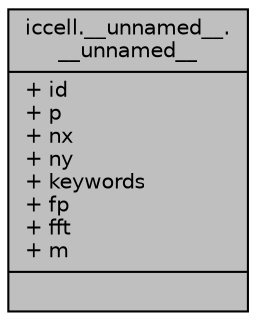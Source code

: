digraph "iccell.__unnamed__.__unnamed__"
{
 // INTERACTIVE_SVG=YES
  bgcolor="transparent";
  edge [fontname="Helvetica",fontsize="10",labelfontname="Helvetica",labelfontsize="10"];
  node [fontname="Helvetica",fontsize="10",shape=record];
  Node256 [label="{iccell.__unnamed__.\l__unnamed__\n|+ id\l+ p\l+ nx\l+ ny\l+ keywords\l+ fp\l+ fft\l+ m\l|}",height=0.2,width=0.4,color="black", fillcolor="grey75", style="filled", fontcolor="black"];
}
